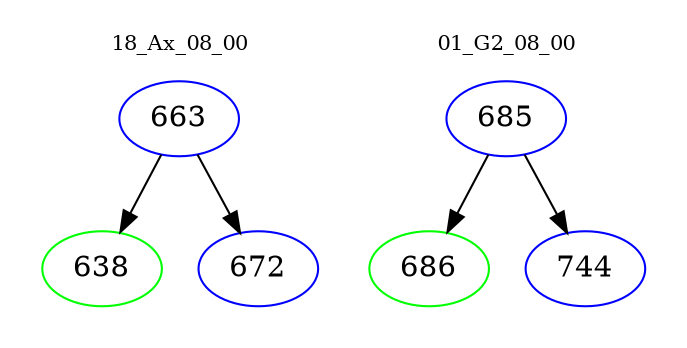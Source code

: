 digraph{
subgraph cluster_0 {
color = white
label = "18_Ax_08_00";
fontsize=10;
T0_663 [label="663", color="blue"]
T0_663 -> T0_638 [color="black"]
T0_638 [label="638", color="green"]
T0_663 -> T0_672 [color="black"]
T0_672 [label="672", color="blue"]
}
subgraph cluster_1 {
color = white
label = "01_G2_08_00";
fontsize=10;
T1_685 [label="685", color="blue"]
T1_685 -> T1_686 [color="black"]
T1_686 [label="686", color="green"]
T1_685 -> T1_744 [color="black"]
T1_744 [label="744", color="blue"]
}
}
